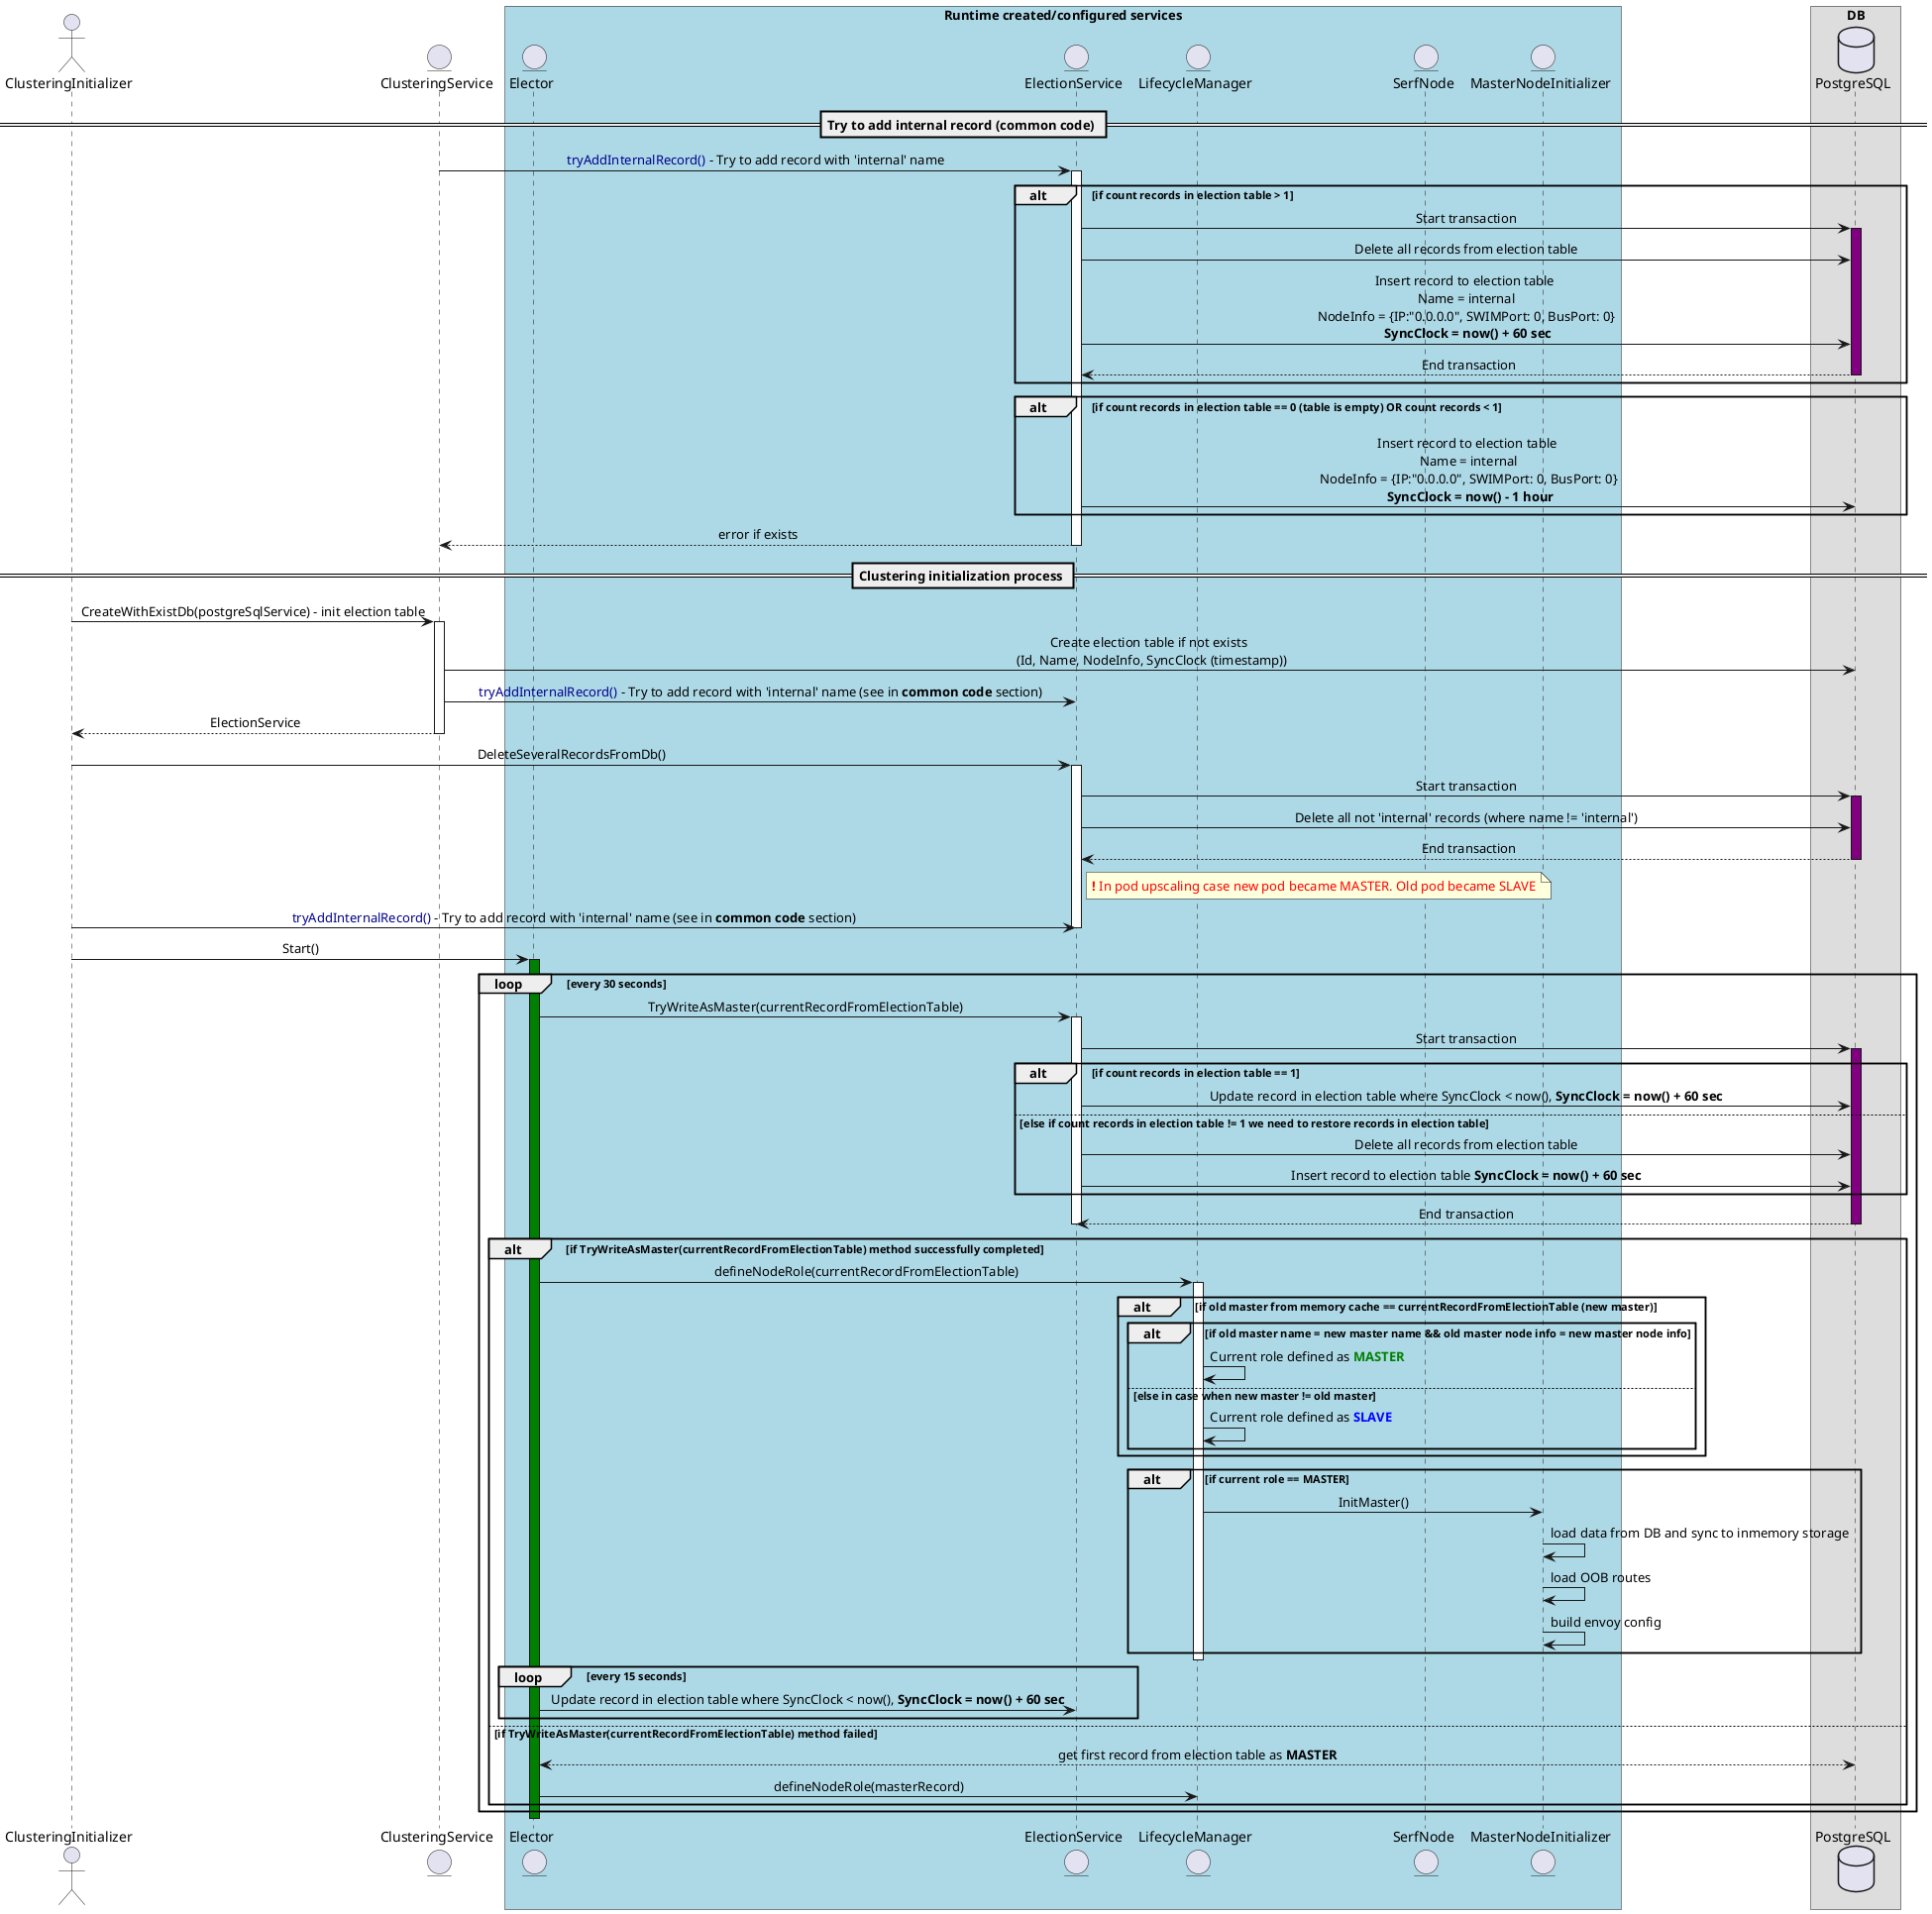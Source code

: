 @startuml

skinparam sequenceMessageAlign center

actor ClusteringInitializer

entity ClusteringService

box "Runtime created/configured services" #LightBlue
    entity Elector
    entity ElectionService
    entity LifecycleManager
    entity SerfNode
    entity MasterNodeInitializer
end box

box "DB"
    database PostgreSQL
end box

== Try to add internal record (common code) ==

ClusteringService -> ElectionService : <color darkblue>tryAddInternalRecord()</color> - Try to add record with 'internal' name
activate ElectionService
    alt if count records in election table > 1
        ElectionService -> PostgreSQL : Start transaction
        activate PostgreSQL #Purple
            ElectionService -> PostgreSQL : Delete all records from election table
            ElectionService -> PostgreSQL : Insert record to election table \n Name = internal \n NodeInfo = {IP:"0.0.0.0", SWIMPort: 0, BusPort: 0} \n **SyncClock = now() + 60 sec**
            ElectionService <-- PostgreSQL : End transaction
        deactivate PostgreSQL
    end
    alt if count records in election table == 0 (table is empty) OR count records < 1
        ElectionService-[hidden]->PostgreSQL
        ElectionService -> PostgreSQL : Insert record to election table \n Name = internal \n NodeInfo = {IP:"0.0.0.0", SWIMPort: 0, BusPort: 0} \n **SyncClock = now() - 1 hour**
    end
    ClusteringService <-- ElectionService : error if exists
deactivate ElectionService

== Clustering initialization process ==

ClusteringInitializer -> ClusteringService : CreateWithExistDb(postgreSqlService) - init election table
activate ClusteringService
    ClusteringService -> PostgreSQL : Create election table if not exists \n (Id, Name, NodeInfo, SyncClock (timestamp))
    ClusteringService -> ElectionService : <color darkblue>tryAddInternalRecord()</color> - Try to add record with 'internal' name (see in **common code** section)
    ClusteringInitializer <-- ClusteringService : ElectionService
deactivate ClusteringService

ClusteringInitializer -> ElectionService : DeleteSeveralRecordsFromDb()
activate ElectionService
    ElectionService -> PostgreSQL : Start transaction
    activate PostgreSQL #Purple
        ElectionService -> PostgreSQL : Delete all not 'internal' records (where name != 'internal')
        ElectionService <-- PostgreSQL : End transaction
    deactivate PostgreSQL
    note right ElectionService
        <color red>**!** In pod upscaling case new pod became MASTER. Old pod became SLAVE</color>
    end note
    ClusteringInitializer -> ElectionService : <color darkblue>tryAddInternalRecord()</color> - Try to add record with 'internal' name (see in **common code** section)
deactivate ElectionService

ClusteringInitializer -> Elector : Start()
activate Elector #green
    loop every 30 seconds
        Elector -> ElectionService : TryWriteAsMaster(currentRecordFromElectionTable)
        activate ElectionService
            ElectionService -> PostgreSQL : Start transaction
            activate PostgreSQL #Purple
                alt if count records in election table == 1
                    ElectionService -> PostgreSQL : Update record in election table where SyncClock < now(), **SyncClock = now() + 60 sec**
                else else if count records in election table != 1 we need to restore records in election table
                    ElectionService -> PostgreSQL : Delete all records from election table
                    ElectionService -> PostgreSQL : Insert record to election table **SyncClock = now() + 60 sec**
                end
                ElectionService <-- PostgreSQL : End transaction
            deactivate PostgreSQL
        deactivate ElectionService
        alt if TryWriteAsMaster(currentRecordFromElectionTable) method successfully completed
            Elector -> LifecycleManager : defineNodeRole(currentRecordFromElectionTable)
            activate LifecycleManager
                alt if old master from memory cache == currentRecordFromElectionTable (new master)
                    alt if old master name = new master name && old master node info = new master node info
                        LifecycleManager -> LifecycleManager : Current role defined as **<color green>MASTER</color>**
                    else else in case when new master != old master
                        LifecycleManager -> LifecycleManager : Current role defined as **<color blue>SLAVE</color>**
                    end
                end
                alt if current role == MASTER
                    LifecycleManager -> MasterNodeInitializer : InitMaster()
                    MasterNodeInitializer -> MasterNodeInitializer : load data from DB and sync to inmemory storage
                    MasterNodeInitializer -> MasterNodeInitializer : load OOB routes
                    MasterNodeInitializer -> MasterNodeInitializer : build envoy config
                end
            deactivate LifecycleManager
            loop every 15 seconds
'                break if masterRecord.Name != e.config.LifeCycleManager.currentMaster.Name || masterRecord.NodeInfo != e.config.LifeCycleManager.currentMaster.NodeInfo
                Elector -> ElectionService : Update record in election table where SyncClock < now(), **SyncClock = now() + 60 sec**
            end
        else if TryWriteAsMaster(currentRecordFromElectionTable) method failed
            Elector <--> PostgreSQL : get first record from election table as **MASTER**
            Elector -> LifecycleManager : defineNodeRole(masterRecord)
        end
    end
deactivate Elector

@enduml
